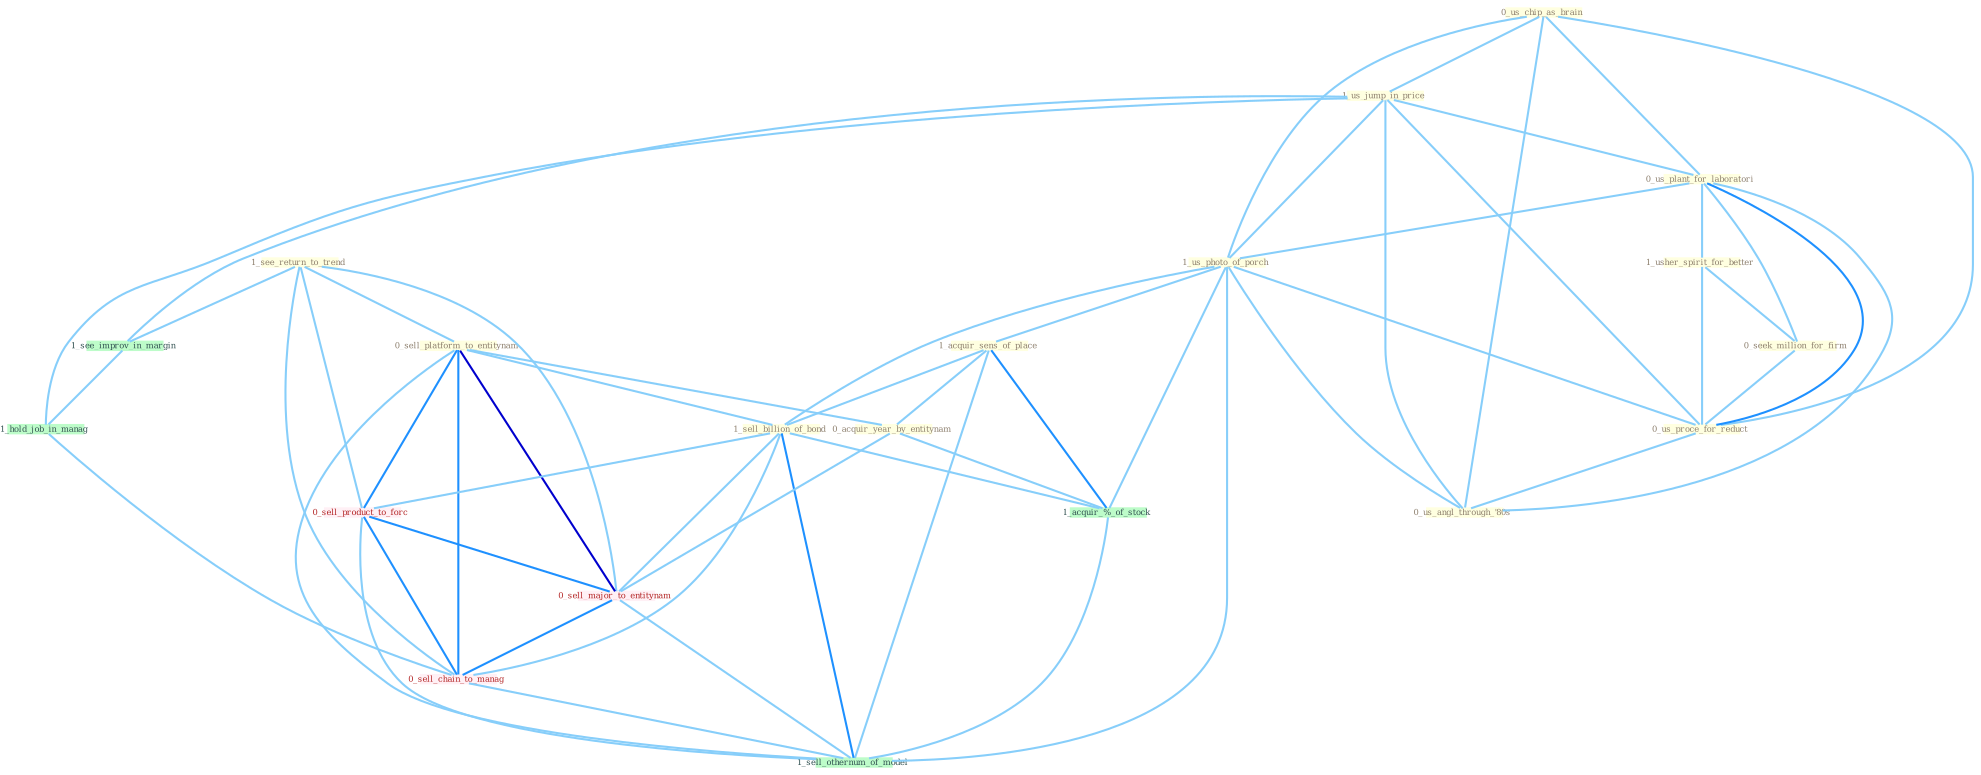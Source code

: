 Graph G{ 
    node
    [shape=polygon,style=filled,width=.5,height=.06,color="#BDFCC9",fixedsize=true,fontsize=4,
    fontcolor="#2f4f4f"];
    {node
    [color="#ffffe0", fontcolor="#8b7d6b"] "0_us_chip_as_brain " "1_us_jump_in_price " "0_us_plant_for_laboratori " "1_see_return_to_trend " "1_us_photo_of_porch " "1_usher_spirit_for_better " "0_seek_million_for_firm " "0_sell_platform_to_entitynam " "1_acquir_sens_of_place " "1_sell_billion_of_bond " "0_acquir_year_by_entitynam " "0_us_proce_for_reduct " "0_us_angl_through_'80s "}
{node [color="#fff0f5", fontcolor="#b22222"] "0_sell_product_to_forc " "0_sell_major_to_entitynam " "0_sell_chain_to_manag "}
edge [color="#B0E2FF"];

	"0_us_chip_as_brain " -- "1_us_jump_in_price " [w="1", color="#87cefa" ];
	"0_us_chip_as_brain " -- "0_us_plant_for_laboratori " [w="1", color="#87cefa" ];
	"0_us_chip_as_brain " -- "1_us_photo_of_porch " [w="1", color="#87cefa" ];
	"0_us_chip_as_brain " -- "0_us_proce_for_reduct " [w="1", color="#87cefa" ];
	"0_us_chip_as_brain " -- "0_us_angl_through_'80s " [w="1", color="#87cefa" ];
	"1_us_jump_in_price " -- "0_us_plant_for_laboratori " [w="1", color="#87cefa" ];
	"1_us_jump_in_price " -- "1_us_photo_of_porch " [w="1", color="#87cefa" ];
	"1_us_jump_in_price " -- "0_us_proce_for_reduct " [w="1", color="#87cefa" ];
	"1_us_jump_in_price " -- "0_us_angl_through_'80s " [w="1", color="#87cefa" ];
	"1_us_jump_in_price " -- "1_see_improv_in_margin " [w="1", color="#87cefa" ];
	"1_us_jump_in_price " -- "1_hold_job_in_manag " [w="1", color="#87cefa" ];
	"0_us_plant_for_laboratori " -- "1_us_photo_of_porch " [w="1", color="#87cefa" ];
	"0_us_plant_for_laboratori " -- "1_usher_spirit_for_better " [w="1", color="#87cefa" ];
	"0_us_plant_for_laboratori " -- "0_seek_million_for_firm " [w="1", color="#87cefa" ];
	"0_us_plant_for_laboratori " -- "0_us_proce_for_reduct " [w="2", color="#1e90ff" , len=0.8];
	"0_us_plant_for_laboratori " -- "0_us_angl_through_'80s " [w="1", color="#87cefa" ];
	"1_see_return_to_trend " -- "0_sell_platform_to_entitynam " [w="1", color="#87cefa" ];
	"1_see_return_to_trend " -- "1_see_improv_in_margin " [w="1", color="#87cefa" ];
	"1_see_return_to_trend " -- "0_sell_product_to_forc " [w="1", color="#87cefa" ];
	"1_see_return_to_trend " -- "0_sell_major_to_entitynam " [w="1", color="#87cefa" ];
	"1_see_return_to_trend " -- "0_sell_chain_to_manag " [w="1", color="#87cefa" ];
	"1_us_photo_of_porch " -- "1_acquir_sens_of_place " [w="1", color="#87cefa" ];
	"1_us_photo_of_porch " -- "1_sell_billion_of_bond " [w="1", color="#87cefa" ];
	"1_us_photo_of_porch " -- "0_us_proce_for_reduct " [w="1", color="#87cefa" ];
	"1_us_photo_of_porch " -- "0_us_angl_through_'80s " [w="1", color="#87cefa" ];
	"1_us_photo_of_porch " -- "1_acquir_%_of_stock " [w="1", color="#87cefa" ];
	"1_us_photo_of_porch " -- "1_sell_othernum_of_model " [w="1", color="#87cefa" ];
	"1_usher_spirit_for_better " -- "0_seek_million_for_firm " [w="1", color="#87cefa" ];
	"1_usher_spirit_for_better " -- "0_us_proce_for_reduct " [w="1", color="#87cefa" ];
	"0_seek_million_for_firm " -- "0_us_proce_for_reduct " [w="1", color="#87cefa" ];
	"0_sell_platform_to_entitynam " -- "1_sell_billion_of_bond " [w="1", color="#87cefa" ];
	"0_sell_platform_to_entitynam " -- "0_acquir_year_by_entitynam " [w="1", color="#87cefa" ];
	"0_sell_platform_to_entitynam " -- "0_sell_product_to_forc " [w="2", color="#1e90ff" , len=0.8];
	"0_sell_platform_to_entitynam " -- "0_sell_major_to_entitynam " [w="3", color="#0000cd" , len=0.6];
	"0_sell_platform_to_entitynam " -- "0_sell_chain_to_manag " [w="2", color="#1e90ff" , len=0.8];
	"0_sell_platform_to_entitynam " -- "1_sell_othernum_of_model " [w="1", color="#87cefa" ];
	"1_acquir_sens_of_place " -- "1_sell_billion_of_bond " [w="1", color="#87cefa" ];
	"1_acquir_sens_of_place " -- "0_acquir_year_by_entitynam " [w="1", color="#87cefa" ];
	"1_acquir_sens_of_place " -- "1_acquir_%_of_stock " [w="2", color="#1e90ff" , len=0.8];
	"1_acquir_sens_of_place " -- "1_sell_othernum_of_model " [w="1", color="#87cefa" ];
	"1_sell_billion_of_bond " -- "1_acquir_%_of_stock " [w="1", color="#87cefa" ];
	"1_sell_billion_of_bond " -- "0_sell_product_to_forc " [w="1", color="#87cefa" ];
	"1_sell_billion_of_bond " -- "0_sell_major_to_entitynam " [w="1", color="#87cefa" ];
	"1_sell_billion_of_bond " -- "0_sell_chain_to_manag " [w="1", color="#87cefa" ];
	"1_sell_billion_of_bond " -- "1_sell_othernum_of_model " [w="2", color="#1e90ff" , len=0.8];
	"0_acquir_year_by_entitynam " -- "1_acquir_%_of_stock " [w="1", color="#87cefa" ];
	"0_acquir_year_by_entitynam " -- "0_sell_major_to_entitynam " [w="1", color="#87cefa" ];
	"0_us_proce_for_reduct " -- "0_us_angl_through_'80s " [w="1", color="#87cefa" ];
	"1_see_improv_in_margin " -- "1_hold_job_in_manag " [w="1", color="#87cefa" ];
	"1_acquir_%_of_stock " -- "1_sell_othernum_of_model " [w="1", color="#87cefa" ];
	"1_hold_job_in_manag " -- "0_sell_chain_to_manag " [w="1", color="#87cefa" ];
	"0_sell_product_to_forc " -- "0_sell_major_to_entitynam " [w="2", color="#1e90ff" , len=0.8];
	"0_sell_product_to_forc " -- "0_sell_chain_to_manag " [w="2", color="#1e90ff" , len=0.8];
	"0_sell_product_to_forc " -- "1_sell_othernum_of_model " [w="1", color="#87cefa" ];
	"0_sell_major_to_entitynam " -- "0_sell_chain_to_manag " [w="2", color="#1e90ff" , len=0.8];
	"0_sell_major_to_entitynam " -- "1_sell_othernum_of_model " [w="1", color="#87cefa" ];
	"0_sell_chain_to_manag " -- "1_sell_othernum_of_model " [w="1", color="#87cefa" ];
}